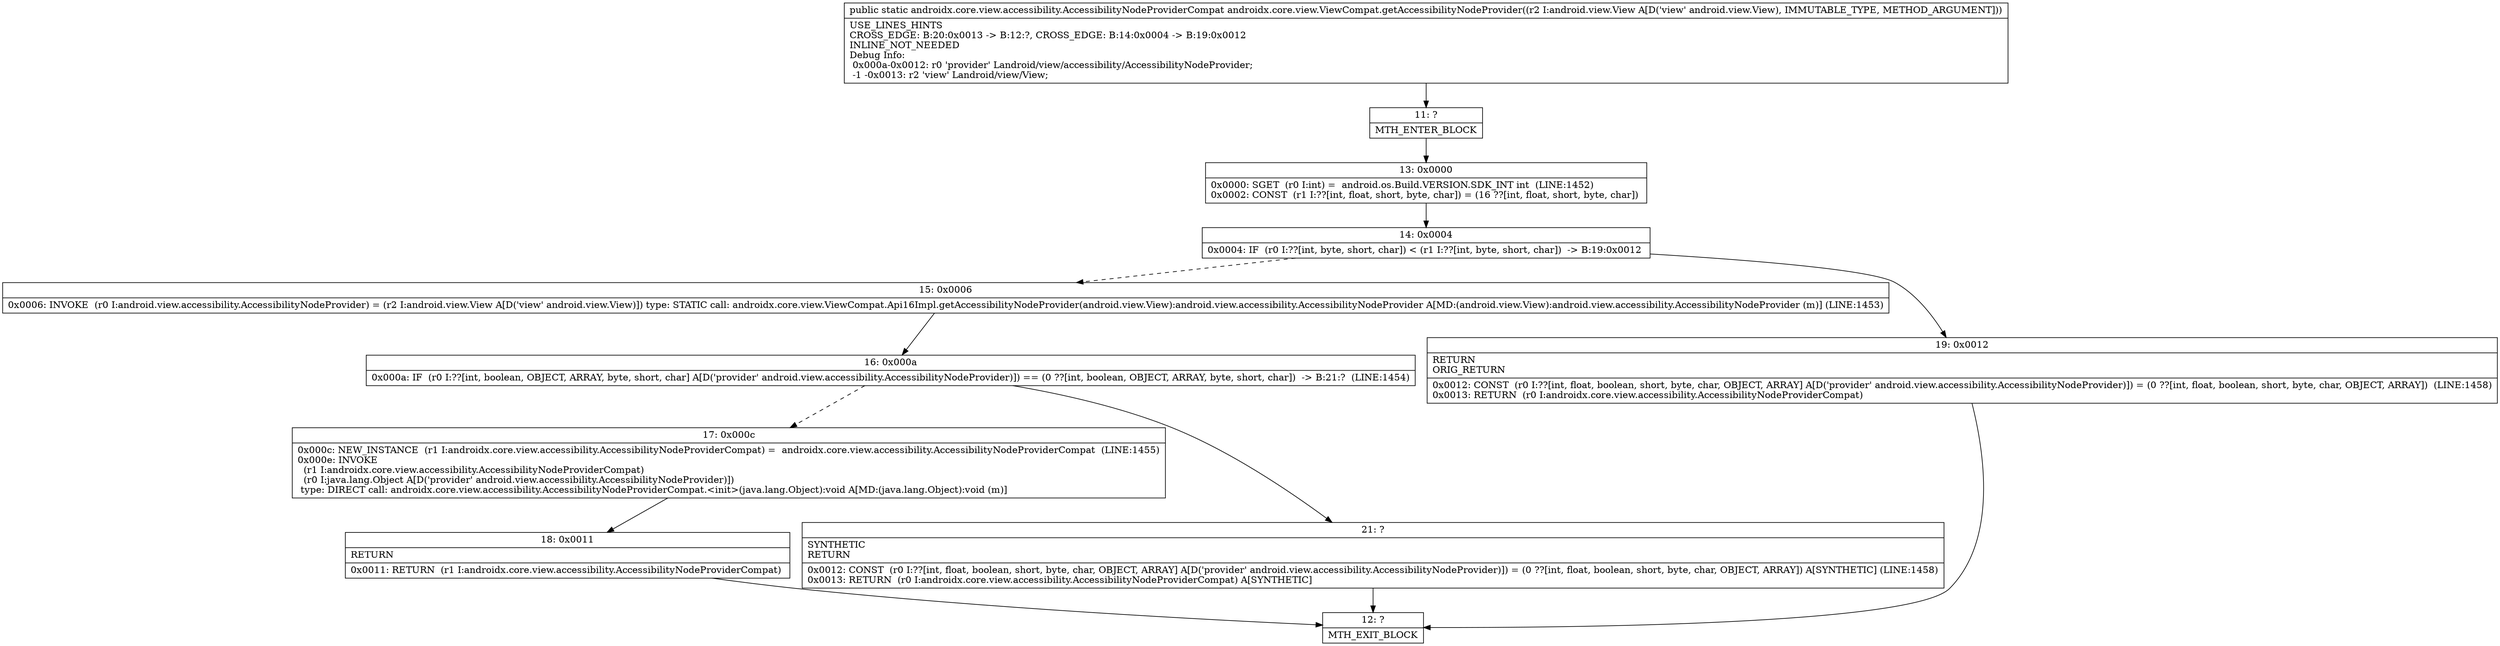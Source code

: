 digraph "CFG forandroidx.core.view.ViewCompat.getAccessibilityNodeProvider(Landroid\/view\/View;)Landroidx\/core\/view\/accessibility\/AccessibilityNodeProviderCompat;" {
Node_11 [shape=record,label="{11\:\ ?|MTH_ENTER_BLOCK\l}"];
Node_13 [shape=record,label="{13\:\ 0x0000|0x0000: SGET  (r0 I:int) =  android.os.Build.VERSION.SDK_INT int  (LINE:1452)\l0x0002: CONST  (r1 I:??[int, float, short, byte, char]) = (16 ??[int, float, short, byte, char]) \l}"];
Node_14 [shape=record,label="{14\:\ 0x0004|0x0004: IF  (r0 I:??[int, byte, short, char]) \< (r1 I:??[int, byte, short, char])  \-\> B:19:0x0012 \l}"];
Node_15 [shape=record,label="{15\:\ 0x0006|0x0006: INVOKE  (r0 I:android.view.accessibility.AccessibilityNodeProvider) = (r2 I:android.view.View A[D('view' android.view.View)]) type: STATIC call: androidx.core.view.ViewCompat.Api16Impl.getAccessibilityNodeProvider(android.view.View):android.view.accessibility.AccessibilityNodeProvider A[MD:(android.view.View):android.view.accessibility.AccessibilityNodeProvider (m)] (LINE:1453)\l}"];
Node_16 [shape=record,label="{16\:\ 0x000a|0x000a: IF  (r0 I:??[int, boolean, OBJECT, ARRAY, byte, short, char] A[D('provider' android.view.accessibility.AccessibilityNodeProvider)]) == (0 ??[int, boolean, OBJECT, ARRAY, byte, short, char])  \-\> B:21:?  (LINE:1454)\l}"];
Node_17 [shape=record,label="{17\:\ 0x000c|0x000c: NEW_INSTANCE  (r1 I:androidx.core.view.accessibility.AccessibilityNodeProviderCompat) =  androidx.core.view.accessibility.AccessibilityNodeProviderCompat  (LINE:1455)\l0x000e: INVOKE  \l  (r1 I:androidx.core.view.accessibility.AccessibilityNodeProviderCompat)\l  (r0 I:java.lang.Object A[D('provider' android.view.accessibility.AccessibilityNodeProvider)])\l type: DIRECT call: androidx.core.view.accessibility.AccessibilityNodeProviderCompat.\<init\>(java.lang.Object):void A[MD:(java.lang.Object):void (m)]\l}"];
Node_18 [shape=record,label="{18\:\ 0x0011|RETURN\l|0x0011: RETURN  (r1 I:androidx.core.view.accessibility.AccessibilityNodeProviderCompat) \l}"];
Node_12 [shape=record,label="{12\:\ ?|MTH_EXIT_BLOCK\l}"];
Node_21 [shape=record,label="{21\:\ ?|SYNTHETIC\lRETURN\l|0x0012: CONST  (r0 I:??[int, float, boolean, short, byte, char, OBJECT, ARRAY] A[D('provider' android.view.accessibility.AccessibilityNodeProvider)]) = (0 ??[int, float, boolean, short, byte, char, OBJECT, ARRAY]) A[SYNTHETIC] (LINE:1458)\l0x0013: RETURN  (r0 I:androidx.core.view.accessibility.AccessibilityNodeProviderCompat) A[SYNTHETIC]\l}"];
Node_19 [shape=record,label="{19\:\ 0x0012|RETURN\lORIG_RETURN\l|0x0012: CONST  (r0 I:??[int, float, boolean, short, byte, char, OBJECT, ARRAY] A[D('provider' android.view.accessibility.AccessibilityNodeProvider)]) = (0 ??[int, float, boolean, short, byte, char, OBJECT, ARRAY])  (LINE:1458)\l0x0013: RETURN  (r0 I:androidx.core.view.accessibility.AccessibilityNodeProviderCompat) \l}"];
MethodNode[shape=record,label="{public static androidx.core.view.accessibility.AccessibilityNodeProviderCompat androidx.core.view.ViewCompat.getAccessibilityNodeProvider((r2 I:android.view.View A[D('view' android.view.View), IMMUTABLE_TYPE, METHOD_ARGUMENT]))  | USE_LINES_HINTS\lCROSS_EDGE: B:20:0x0013 \-\> B:12:?, CROSS_EDGE: B:14:0x0004 \-\> B:19:0x0012\lINLINE_NOT_NEEDED\lDebug Info:\l  0x000a\-0x0012: r0 'provider' Landroid\/view\/accessibility\/AccessibilityNodeProvider;\l  \-1 \-0x0013: r2 'view' Landroid\/view\/View;\l}"];
MethodNode -> Node_11;Node_11 -> Node_13;
Node_13 -> Node_14;
Node_14 -> Node_15[style=dashed];
Node_14 -> Node_19;
Node_15 -> Node_16;
Node_16 -> Node_17[style=dashed];
Node_16 -> Node_21;
Node_17 -> Node_18;
Node_18 -> Node_12;
Node_21 -> Node_12;
Node_19 -> Node_12;
}

